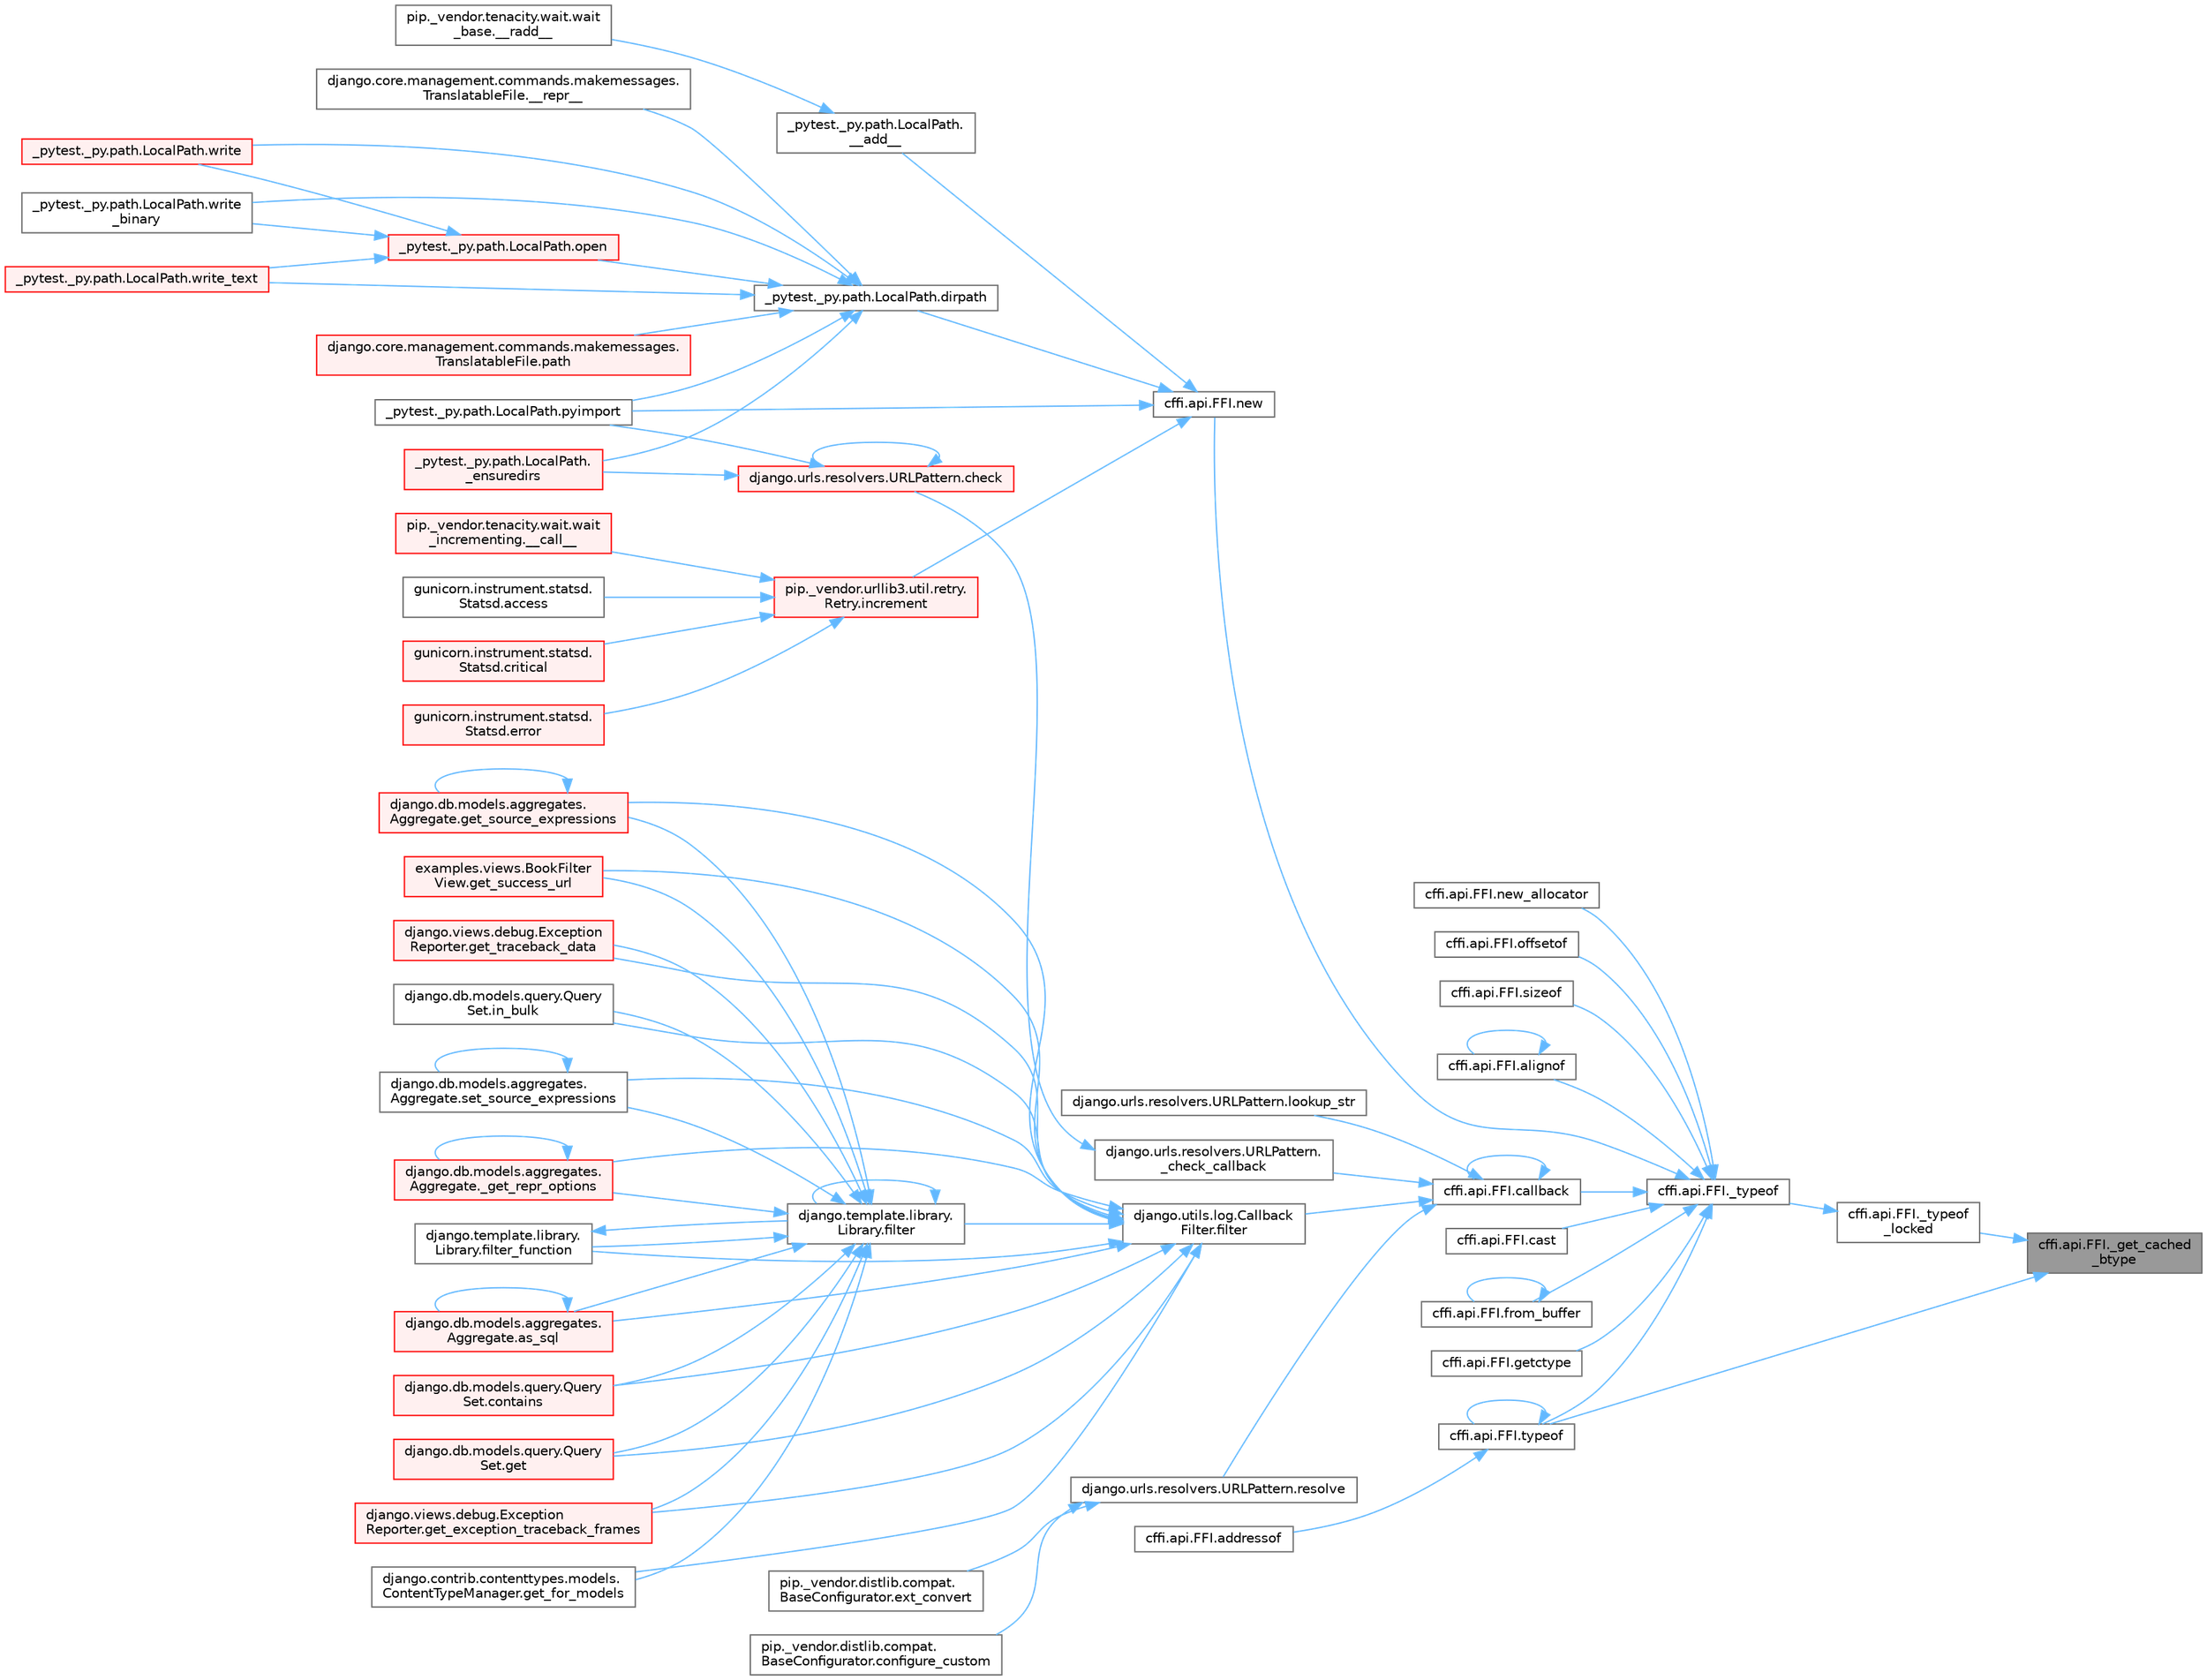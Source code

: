 digraph "cffi.api.FFI._get_cached_btype"
{
 // LATEX_PDF_SIZE
  bgcolor="transparent";
  edge [fontname=Helvetica,fontsize=10,labelfontname=Helvetica,labelfontsize=10];
  node [fontname=Helvetica,fontsize=10,shape=box,height=0.2,width=0.4];
  rankdir="RL";
  Node1 [id="Node000001",label="cffi.api.FFI._get_cached\l_btype",height=0.2,width=0.4,color="gray40", fillcolor="grey60", style="filled", fontcolor="black",tooltip=" "];
  Node1 -> Node2 [id="edge1_Node000001_Node000002",dir="back",color="steelblue1",style="solid",tooltip=" "];
  Node2 [id="Node000002",label="cffi.api.FFI._typeof\l_locked",height=0.2,width=0.4,color="grey40", fillcolor="white", style="filled",URL="$classcffi_1_1api_1_1_f_f_i.html#a464c07e3916dd91d26ab4647d593fd57",tooltip=" "];
  Node2 -> Node3 [id="edge2_Node000002_Node000003",dir="back",color="steelblue1",style="solid",tooltip=" "];
  Node3 [id="Node000003",label="cffi.api.FFI._typeof",height=0.2,width=0.4,color="grey40", fillcolor="white", style="filled",URL="$classcffi_1_1api_1_1_f_f_i.html#ae128b7679d5b0a942d275377c4c675ff",tooltip=" "];
  Node3 -> Node4 [id="edge3_Node000003_Node000004",dir="back",color="steelblue1",style="solid",tooltip=" "];
  Node4 [id="Node000004",label="cffi.api.FFI.alignof",height=0.2,width=0.4,color="grey40", fillcolor="white", style="filled",URL="$classcffi_1_1api_1_1_f_f_i.html#aabc1e0a48f6f9a0098abde4d7bb9f048",tooltip=" "];
  Node4 -> Node4 [id="edge4_Node000004_Node000004",dir="back",color="steelblue1",style="solid",tooltip=" "];
  Node3 -> Node5 [id="edge5_Node000003_Node000005",dir="back",color="steelblue1",style="solid",tooltip=" "];
  Node5 [id="Node000005",label="cffi.api.FFI.callback",height=0.2,width=0.4,color="grey40", fillcolor="white", style="filled",URL="$classcffi_1_1api_1_1_f_f_i.html#a4e791803c5d07525465c8f1caeead188",tooltip=" "];
  Node5 -> Node6 [id="edge6_Node000005_Node000006",dir="back",color="steelblue1",style="solid",tooltip=" "];
  Node6 [id="Node000006",label="django.urls.resolvers.URLPattern.\l_check_callback",height=0.2,width=0.4,color="grey40", fillcolor="white", style="filled",URL="$classdjango_1_1urls_1_1resolvers_1_1_u_r_l_pattern.html#ab75c922496d5446b10c1a48e1947dcef",tooltip=" "];
  Node6 -> Node7 [id="edge7_Node000006_Node000007",dir="back",color="steelblue1",style="solid",tooltip=" "];
  Node7 [id="Node000007",label="django.urls.resolvers.URLPattern.check",height=0.2,width=0.4,color="red", fillcolor="#FFF0F0", style="filled",URL="$classdjango_1_1urls_1_1resolvers_1_1_u_r_l_pattern.html#a4d4705923e8b068322a7a15f12eaf4aa",tooltip=" "];
  Node7 -> Node18 [id="edge8_Node000007_Node000018",dir="back",color="steelblue1",style="solid",tooltip=" "];
  Node18 [id="Node000018",label="_pytest._py.path.LocalPath.\l_ensuredirs",height=0.2,width=0.4,color="red", fillcolor="#FFF0F0", style="filled",URL="$class__pytest_1_1__py_1_1path_1_1_local_path.html#a0fa56f7616aa9008fbda709b5bd46302",tooltip=" "];
  Node7 -> Node7 [id="edge9_Node000007_Node000007",dir="back",color="steelblue1",style="solid",tooltip=" "];
  Node7 -> Node1015 [id="edge10_Node000007_Node001015",dir="back",color="steelblue1",style="solid",tooltip=" "];
  Node1015 [id="Node001015",label="_pytest._py.path.LocalPath.pyimport",height=0.2,width=0.4,color="grey40", fillcolor="white", style="filled",URL="$class__pytest_1_1__py_1_1path_1_1_local_path.html#aaf2fbd0a1a8554d138b60c28ca682b75",tooltip=" "];
  Node5 -> Node5 [id="edge11_Node000005_Node000005",dir="back",color="steelblue1",style="solid",tooltip=" "];
  Node5 -> Node3185 [id="edge12_Node000005_Node003185",dir="back",color="steelblue1",style="solid",tooltip=" "];
  Node3185 [id="Node003185",label="django.utils.log.Callback\lFilter.filter",height=0.2,width=0.4,color="grey40", fillcolor="white", style="filled",URL="$classdjango_1_1utils_1_1log_1_1_callback_filter.html#acd2761b2200a4e66f4bd5b729ac43db2",tooltip=" "];
  Node3185 -> Node2635 [id="edge13_Node003185_Node002635",dir="back",color="steelblue1",style="solid",tooltip=" "];
  Node2635 [id="Node002635",label="django.db.models.aggregates.\lAggregate._get_repr_options",height=0.2,width=0.4,color="red", fillcolor="#FFF0F0", style="filled",URL="$classdjango_1_1db_1_1models_1_1aggregates_1_1_aggregate.html#a9256cb09b47d2922447ef2d7e78a9cc7",tooltip=" "];
  Node2635 -> Node2635 [id="edge14_Node002635_Node002635",dir="back",color="steelblue1",style="solid",tooltip=" "];
  Node3185 -> Node348 [id="edge15_Node003185_Node000348",dir="back",color="steelblue1",style="solid",tooltip=" "];
  Node348 [id="Node000348",label="django.db.models.aggregates.\lAggregate.as_sql",height=0.2,width=0.4,color="red", fillcolor="#FFF0F0", style="filled",URL="$classdjango_1_1db_1_1models_1_1aggregates_1_1_aggregate.html#aeb213202f480fabf5956d513efab08d6",tooltip=" "];
  Node348 -> Node348 [id="edge16_Node000348_Node000348",dir="back",color="steelblue1",style="solid",tooltip=" "];
  Node3185 -> Node2637 [id="edge17_Node003185_Node002637",dir="back",color="steelblue1",style="solid",tooltip=" "];
  Node2637 [id="Node002637",label="django.db.models.query.Query\lSet.contains",height=0.2,width=0.4,color="red", fillcolor="#FFF0F0", style="filled",URL="$classdjango_1_1db_1_1models_1_1query_1_1_query_set.html#a242e569a4bce6723adc3e71fdc69b70f",tooltip=" "];
  Node3185 -> Node2647 [id="edge18_Node003185_Node002647",dir="back",color="steelblue1",style="solid",tooltip=" "];
  Node2647 [id="Node002647",label="django.template.library.\lLibrary.filter",height=0.2,width=0.4,color="grey40", fillcolor="white", style="filled",URL="$classdjango_1_1template_1_1library_1_1_library.html#ac67bb1211ffc0354d5bf33029a58aa43",tooltip=" "];
  Node2647 -> Node2635 [id="edge19_Node002647_Node002635",dir="back",color="steelblue1",style="solid",tooltip=" "];
  Node2647 -> Node348 [id="edge20_Node002647_Node000348",dir="back",color="steelblue1",style="solid",tooltip=" "];
  Node2647 -> Node2637 [id="edge21_Node002647_Node002637",dir="back",color="steelblue1",style="solid",tooltip=" "];
  Node2647 -> Node2647 [id="edge22_Node002647_Node002647",dir="back",color="steelblue1",style="solid",tooltip=" "];
  Node2647 -> Node2648 [id="edge23_Node002647_Node002648",dir="back",color="steelblue1",style="solid",tooltip=" "];
  Node2648 [id="Node002648",label="django.template.library.\lLibrary.filter_function",height=0.2,width=0.4,color="grey40", fillcolor="white", style="filled",URL="$classdjango_1_1template_1_1library_1_1_library.html#ac31ca4b9799430f0623aea9d177a04dc",tooltip=" "];
  Node2648 -> Node2647 [id="edge24_Node002648_Node002647",dir="back",color="steelblue1",style="solid",tooltip=" "];
  Node2647 -> Node2649 [id="edge25_Node002647_Node002649",dir="back",color="steelblue1",style="solid",tooltip=" "];
  Node2649 [id="Node002649",label="django.db.models.query.Query\lSet.get",height=0.2,width=0.4,color="red", fillcolor="#FFF0F0", style="filled",URL="$classdjango_1_1db_1_1models_1_1query_1_1_query_set.html#afe9afa909843984d4fa4c2555f0f1310",tooltip=" "];
  Node2647 -> Node2650 [id="edge26_Node002647_Node002650",dir="back",color="steelblue1",style="solid",tooltip=" "];
  Node2650 [id="Node002650",label="django.views.debug.Exception\lReporter.get_exception_traceback_frames",height=0.2,width=0.4,color="red", fillcolor="#FFF0F0", style="filled",URL="$classdjango_1_1views_1_1debug_1_1_exception_reporter.html#a326b08b3941038a5504f8e0a846bae68",tooltip=" "];
  Node2647 -> Node667 [id="edge27_Node002647_Node000667",dir="back",color="steelblue1",style="solid",tooltip=" "];
  Node667 [id="Node000667",label="django.contrib.contenttypes.models.\lContentTypeManager.get_for_models",height=0.2,width=0.4,color="grey40", fillcolor="white", style="filled",URL="$classdjango_1_1contrib_1_1contenttypes_1_1models_1_1_content_type_manager.html#a541a2e215680799739b6f8c1b19ddda4",tooltip=" "];
  Node2647 -> Node2652 [id="edge28_Node002647_Node002652",dir="back",color="steelblue1",style="solid",tooltip=" "];
  Node2652 [id="Node002652",label="django.db.models.aggregates.\lAggregate.get_source_expressions",height=0.2,width=0.4,color="red", fillcolor="#FFF0F0", style="filled",URL="$classdjango_1_1db_1_1models_1_1aggregates_1_1_aggregate.html#a4a47839518c013f780a931e4bcf2d4f1",tooltip=" "];
  Node2652 -> Node2652 [id="edge29_Node002652_Node002652",dir="back",color="steelblue1",style="solid",tooltip=" "];
  Node2647 -> Node2654 [id="edge30_Node002647_Node002654",dir="back",color="steelblue1",style="solid",tooltip=" "];
  Node2654 [id="Node002654",label="examples.views.BookFilter\lView.get_success_url",height=0.2,width=0.4,color="red", fillcolor="#FFF0F0", style="filled",URL="$classexamples_1_1views_1_1_book_filter_view.html#aa2850ac24b9acf2933ac3db160ee5a56",tooltip=" "];
  Node2647 -> Node134 [id="edge31_Node002647_Node000134",dir="back",color="steelblue1",style="solid",tooltip=" "];
  Node134 [id="Node000134",label="django.views.debug.Exception\lReporter.get_traceback_data",height=0.2,width=0.4,color="red", fillcolor="#FFF0F0", style="filled",URL="$classdjango_1_1views_1_1debug_1_1_exception_reporter.html#ada9d00ba4c901b186db405e92ebbc211",tooltip=" "];
  Node2647 -> Node2655 [id="edge32_Node002647_Node002655",dir="back",color="steelblue1",style="solid",tooltip=" "];
  Node2655 [id="Node002655",label="django.db.models.query.Query\lSet.in_bulk",height=0.2,width=0.4,color="grey40", fillcolor="white", style="filled",URL="$classdjango_1_1db_1_1models_1_1query_1_1_query_set.html#a5958a37586e4e5a39b6b2f8e3fa65d86",tooltip=" "];
  Node2647 -> Node2656 [id="edge33_Node002647_Node002656",dir="back",color="steelblue1",style="solid",tooltip=" "];
  Node2656 [id="Node002656",label="django.db.models.aggregates.\lAggregate.set_source_expressions",height=0.2,width=0.4,color="grey40", fillcolor="white", style="filled",URL="$classdjango_1_1db_1_1models_1_1aggregates_1_1_aggregate.html#ae123c87f582b2a3de60590013454b69f",tooltip=" "];
  Node2656 -> Node2656 [id="edge34_Node002656_Node002656",dir="back",color="steelblue1",style="solid",tooltip=" "];
  Node3185 -> Node2648 [id="edge35_Node003185_Node002648",dir="back",color="steelblue1",style="solid",tooltip=" "];
  Node3185 -> Node2649 [id="edge36_Node003185_Node002649",dir="back",color="steelblue1",style="solid",tooltip=" "];
  Node3185 -> Node2650 [id="edge37_Node003185_Node002650",dir="back",color="steelblue1",style="solid",tooltip=" "];
  Node3185 -> Node667 [id="edge38_Node003185_Node000667",dir="back",color="steelblue1",style="solid",tooltip=" "];
  Node3185 -> Node2652 [id="edge39_Node003185_Node002652",dir="back",color="steelblue1",style="solid",tooltip=" "];
  Node3185 -> Node2654 [id="edge40_Node003185_Node002654",dir="back",color="steelblue1",style="solid",tooltip=" "];
  Node3185 -> Node134 [id="edge41_Node003185_Node000134",dir="back",color="steelblue1",style="solid",tooltip=" "];
  Node3185 -> Node2655 [id="edge42_Node003185_Node002655",dir="back",color="steelblue1",style="solid",tooltip=" "];
  Node3185 -> Node2656 [id="edge43_Node003185_Node002656",dir="back",color="steelblue1",style="solid",tooltip=" "];
  Node5 -> Node3186 [id="edge44_Node000005_Node003186",dir="back",color="steelblue1",style="solid",tooltip=" "];
  Node3186 [id="Node003186",label="django.urls.resolvers.URLPattern.lookup_str",height=0.2,width=0.4,color="grey40", fillcolor="white", style="filled",URL="$classdjango_1_1urls_1_1resolvers_1_1_u_r_l_pattern.html#a53f871ad4faac7c0c915154ee3cf806e",tooltip=" "];
  Node5 -> Node3187 [id="edge45_Node000005_Node003187",dir="back",color="steelblue1",style="solid",tooltip=" "];
  Node3187 [id="Node003187",label="django.urls.resolvers.URLPattern.resolve",height=0.2,width=0.4,color="grey40", fillcolor="white", style="filled",URL="$classdjango_1_1urls_1_1resolvers_1_1_u_r_l_pattern.html#a7181fd593c3250f0a0b1cb06db6ab95a",tooltip=" "];
  Node3187 -> Node2998 [id="edge46_Node003187_Node002998",dir="back",color="steelblue1",style="solid",tooltip=" "];
  Node2998 [id="Node002998",label="pip._vendor.distlib.compat.\lBaseConfigurator.configure_custom",height=0.2,width=0.4,color="grey40", fillcolor="white", style="filled",URL="$classpip_1_1__vendor_1_1distlib_1_1compat_1_1_base_configurator.html#af4feb3037e756b7064576de15a803f21",tooltip=" "];
  Node3187 -> Node2999 [id="edge47_Node003187_Node002999",dir="back",color="steelblue1",style="solid",tooltip=" "];
  Node2999 [id="Node002999",label="pip._vendor.distlib.compat.\lBaseConfigurator.ext_convert",height=0.2,width=0.4,color="grey40", fillcolor="white", style="filled",URL="$classpip_1_1__vendor_1_1distlib_1_1compat_1_1_base_configurator.html#ad2396c99e842d8f5f96207d76d9491cd",tooltip=" "];
  Node3 -> Node3188 [id="edge48_Node000003_Node003188",dir="back",color="steelblue1",style="solid",tooltip=" "];
  Node3188 [id="Node003188",label="cffi.api.FFI.cast",height=0.2,width=0.4,color="grey40", fillcolor="white", style="filled",URL="$classcffi_1_1api_1_1_f_f_i.html#a59f7a81f8bd98454d453a3ee29163ef8",tooltip=" "];
  Node3 -> Node3189 [id="edge49_Node000003_Node003189",dir="back",color="steelblue1",style="solid",tooltip=" "];
  Node3189 [id="Node003189",label="cffi.api.FFI.from_buffer",height=0.2,width=0.4,color="grey40", fillcolor="white", style="filled",URL="$classcffi_1_1api_1_1_f_f_i.html#ac67ae624d2ec53ef9ee072a0058e75a3",tooltip=" "];
  Node3189 -> Node3189 [id="edge50_Node003189_Node003189",dir="back",color="steelblue1",style="solid",tooltip=" "];
  Node3 -> Node3190 [id="edge51_Node000003_Node003190",dir="back",color="steelblue1",style="solid",tooltip=" "];
  Node3190 [id="Node003190",label="cffi.api.FFI.getctype",height=0.2,width=0.4,color="grey40", fillcolor="white", style="filled",URL="$classcffi_1_1api_1_1_f_f_i.html#a6dc2efc5b0e65b537291e6de3906308e",tooltip=" "];
  Node3 -> Node3191 [id="edge52_Node000003_Node003191",dir="back",color="steelblue1",style="solid",tooltip=" "];
  Node3191 [id="Node003191",label="cffi.api.FFI.new",height=0.2,width=0.4,color="grey40", fillcolor="white", style="filled",URL="$classcffi_1_1api_1_1_f_f_i.html#a8683df0d048f312ff118f16dae752887",tooltip=" "];
  Node3191 -> Node552 [id="edge53_Node003191_Node000552",dir="back",color="steelblue1",style="solid",tooltip=" "];
  Node552 [id="Node000552",label="_pytest._py.path.LocalPath.\l__add__",height=0.2,width=0.4,color="grey40", fillcolor="white", style="filled",URL="$class__pytest_1_1__py_1_1path_1_1_local_path.html#abe95df43f29943a2ec6ccad0c25662da",tooltip=" "];
  Node552 -> Node22 [id="edge54_Node000552_Node000022",dir="back",color="steelblue1",style="solid",tooltip=" "];
  Node22 [id="Node000022",label="pip._vendor.tenacity.wait.wait\l_base.__radd__",height=0.2,width=0.4,color="grey40", fillcolor="white", style="filled",URL="$classpip_1_1__vendor_1_1tenacity_1_1wait_1_1wait__base.html#a7d37ba0d8f7edf3c4242a1a55233e0db",tooltip=" "];
  Node3191 -> Node888 [id="edge55_Node003191_Node000888",dir="back",color="steelblue1",style="solid",tooltip=" "];
  Node888 [id="Node000888",label="_pytest._py.path.LocalPath.dirpath",height=0.2,width=0.4,color="grey40", fillcolor="white", style="filled",URL="$class__pytest_1_1__py_1_1path_1_1_local_path.html#aa8766bdaffd39f928eaae6f30b741b05",tooltip=" "];
  Node888 -> Node889 [id="edge56_Node000888_Node000889",dir="back",color="steelblue1",style="solid",tooltip=" "];
  Node889 [id="Node000889",label="django.core.management.commands.makemessages.\lTranslatableFile.__repr__",height=0.2,width=0.4,color="grey40", fillcolor="white", style="filled",URL="$classdjango_1_1core_1_1management_1_1commands_1_1makemessages_1_1_translatable_file.html#aea249274ff138d12c0ecf52f067a3912",tooltip=" "];
  Node888 -> Node18 [id="edge57_Node000888_Node000018",dir="back",color="steelblue1",style="solid",tooltip=" "];
  Node888 -> Node890 [id="edge58_Node000888_Node000890",dir="back",color="steelblue1",style="solid",tooltip=" "];
  Node890 [id="Node000890",label="_pytest._py.path.LocalPath.open",height=0.2,width=0.4,color="red", fillcolor="#FFF0F0", style="filled",URL="$class__pytest_1_1__py_1_1path_1_1_local_path.html#ac72dbda993b11dc52a738bfc6267dda0",tooltip=" "];
  Node890 -> Node1364 [id="edge59_Node000890_Node001364",dir="back",color="steelblue1",style="solid",tooltip=" "];
  Node1364 [id="Node001364",label="_pytest._py.path.LocalPath.write",height=0.2,width=0.4,color="red", fillcolor="#FFF0F0", style="filled",URL="$class__pytest_1_1__py_1_1path_1_1_local_path.html#a8f782fcf3e7b991a42259724f3d25de2",tooltip=" "];
  Node890 -> Node1365 [id="edge60_Node000890_Node001365",dir="back",color="steelblue1",style="solid",tooltip=" "];
  Node1365 [id="Node001365",label="_pytest._py.path.LocalPath.write\l_binary",height=0.2,width=0.4,color="grey40", fillcolor="white", style="filled",URL="$class__pytest_1_1__py_1_1path_1_1_local_path.html#a7534a4f27649c991dcbf86175776d5d9",tooltip=" "];
  Node890 -> Node1366 [id="edge61_Node000890_Node001366",dir="back",color="steelblue1",style="solid",tooltip=" "];
  Node1366 [id="Node001366",label="_pytest._py.path.LocalPath.write_text",height=0.2,width=0.4,color="red", fillcolor="#FFF0F0", style="filled",URL="$class__pytest_1_1__py_1_1path_1_1_local_path.html#aa5dd623ba884ffb1a61b8a65bfb38d1f",tooltip=" "];
  Node888 -> Node2857 [id="edge62_Node000888_Node002857",dir="back",color="steelblue1",style="solid",tooltip=" "];
  Node2857 [id="Node002857",label="django.core.management.commands.makemessages.\lTranslatableFile.path",height=0.2,width=0.4,color="red", fillcolor="#FFF0F0", style="filled",URL="$classdjango_1_1core_1_1management_1_1commands_1_1makemessages_1_1_translatable_file.html#ad851d5e6b8a65f5915ccfd4a30fb8026",tooltip=" "];
  Node888 -> Node1015 [id="edge63_Node000888_Node001015",dir="back",color="steelblue1",style="solid",tooltip=" "];
  Node888 -> Node1364 [id="edge64_Node000888_Node001364",dir="back",color="steelblue1",style="solid",tooltip=" "];
  Node888 -> Node1365 [id="edge65_Node000888_Node001365",dir="back",color="steelblue1",style="solid",tooltip=" "];
  Node888 -> Node1366 [id="edge66_Node000888_Node001366",dir="back",color="steelblue1",style="solid",tooltip=" "];
  Node3191 -> Node469 [id="edge67_Node003191_Node000469",dir="back",color="steelblue1",style="solid",tooltip=" "];
  Node469 [id="Node000469",label="pip._vendor.urllib3.util.retry.\lRetry.increment",height=0.2,width=0.4,color="red", fillcolor="#FFF0F0", style="filled",URL="$classpip_1_1__vendor_1_1urllib3_1_1util_1_1retry_1_1_retry.html#a88dd993ccb2ef4b2bfa9ad0571374b12",tooltip=" "];
  Node469 -> Node470 [id="edge68_Node000469_Node000470",dir="back",color="steelblue1",style="solid",tooltip=" "];
  Node470 [id="Node000470",label="pip._vendor.tenacity.wait.wait\l_incrementing.__call__",height=0.2,width=0.4,color="red", fillcolor="#FFF0F0", style="filled",URL="$classpip_1_1__vendor_1_1tenacity_1_1wait_1_1wait__incrementing.html#af47b0264325b86a85aa5cfd3b59a28cf",tooltip=" "];
  Node469 -> Node471 [id="edge69_Node000469_Node000471",dir="back",color="steelblue1",style="solid",tooltip=" "];
  Node471 [id="Node000471",label="gunicorn.instrument.statsd.\lStatsd.access",height=0.2,width=0.4,color="grey40", fillcolor="white", style="filled",URL="$classgunicorn_1_1instrument_1_1statsd_1_1_statsd.html#a54238bd99ae3e429bb3efdae3a79e8e6",tooltip=" "];
  Node469 -> Node472 [id="edge70_Node000469_Node000472",dir="back",color="steelblue1",style="solid",tooltip=" "];
  Node472 [id="Node000472",label="gunicorn.instrument.statsd.\lStatsd.critical",height=0.2,width=0.4,color="red", fillcolor="#FFF0F0", style="filled",URL="$classgunicorn_1_1instrument_1_1statsd_1_1_statsd.html#a6a14e36bb7c86f86aa200f1ba8234786",tooltip=" "];
  Node469 -> Node474 [id="edge71_Node000469_Node000474",dir="back",color="steelblue1",style="solid",tooltip=" "];
  Node474 [id="Node000474",label="gunicorn.instrument.statsd.\lStatsd.error",height=0.2,width=0.4,color="red", fillcolor="#FFF0F0", style="filled",URL="$classgunicorn_1_1instrument_1_1statsd_1_1_statsd.html#a00ca379c910e5842719e48e617504c12",tooltip=" "];
  Node3191 -> Node1015 [id="edge72_Node003191_Node001015",dir="back",color="steelblue1",style="solid",tooltip=" "];
  Node3 -> Node3192 [id="edge73_Node000003_Node003192",dir="back",color="steelblue1",style="solid",tooltip=" "];
  Node3192 [id="Node003192",label="cffi.api.FFI.new_allocator",height=0.2,width=0.4,color="grey40", fillcolor="white", style="filled",URL="$classcffi_1_1api_1_1_f_f_i.html#a555a91cb1d4e9d770343f05525a51df7",tooltip=" "];
  Node3 -> Node3193 [id="edge74_Node000003_Node003193",dir="back",color="steelblue1",style="solid",tooltip=" "];
  Node3193 [id="Node003193",label="cffi.api.FFI.offsetof",height=0.2,width=0.4,color="grey40", fillcolor="white", style="filled",URL="$classcffi_1_1api_1_1_f_f_i.html#ae496642d5b7aea3754059bfc920041f8",tooltip=" "];
  Node3 -> Node3194 [id="edge75_Node000003_Node003194",dir="back",color="steelblue1",style="solid",tooltip=" "];
  Node3194 [id="Node003194",label="cffi.api.FFI.sizeof",height=0.2,width=0.4,color="grey40", fillcolor="white", style="filled",URL="$classcffi_1_1api_1_1_f_f_i.html#a4c1a9dc6a18e5fa13d97c91bf45dfd77",tooltip=" "];
  Node3 -> Node3195 [id="edge76_Node000003_Node003195",dir="back",color="steelblue1",style="solid",tooltip=" "];
  Node3195 [id="Node003195",label="cffi.api.FFI.typeof",height=0.2,width=0.4,color="grey40", fillcolor="white", style="filled",URL="$classcffi_1_1api_1_1_f_f_i.html#ab8edf3725c8266273a6ca03d3cb5c9d7",tooltip=" "];
  Node3195 -> Node3196 [id="edge77_Node003195_Node003196",dir="back",color="steelblue1",style="solid",tooltip=" "];
  Node3196 [id="Node003196",label="cffi.api.FFI.addressof",height=0.2,width=0.4,color="grey40", fillcolor="white", style="filled",URL="$classcffi_1_1api_1_1_f_f_i.html#a833be3d222c2bdf1b53e38156c7f49ff",tooltip=" "];
  Node3195 -> Node3195 [id="edge78_Node003195_Node003195",dir="back",color="steelblue1",style="solid",tooltip=" "];
  Node1 -> Node3195 [id="edge79_Node000001_Node003195",dir="back",color="steelblue1",style="solid",tooltip=" "];
}
